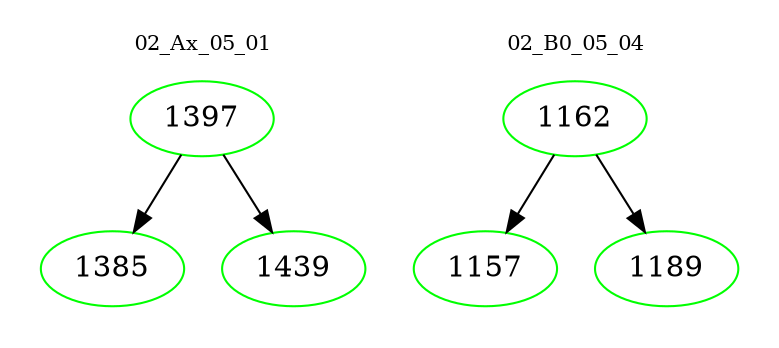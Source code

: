 digraph{
subgraph cluster_0 {
color = white
label = "02_Ax_05_01";
fontsize=10;
T0_1397 [label="1397", color="green"]
T0_1397 -> T0_1385 [color="black"]
T0_1385 [label="1385", color="green"]
T0_1397 -> T0_1439 [color="black"]
T0_1439 [label="1439", color="green"]
}
subgraph cluster_1 {
color = white
label = "02_B0_05_04";
fontsize=10;
T1_1162 [label="1162", color="green"]
T1_1162 -> T1_1157 [color="black"]
T1_1157 [label="1157", color="green"]
T1_1162 -> T1_1189 [color="black"]
T1_1189 [label="1189", color="green"]
}
}
